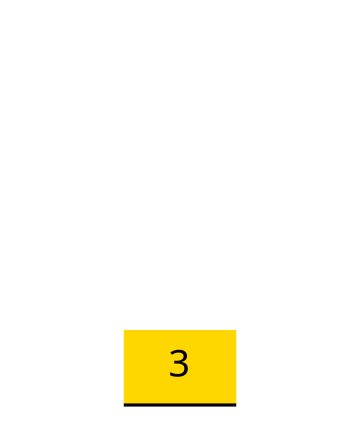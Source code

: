 digraph "STEP1"
{
  overlap = false;
  splines = true;
  ranksep = 0.5;
  graph [pad="0.2"; nodesep="0.5"];
  edge [arrowhead=vee,arrowsize=0.8];


  node [shape=box,fontname="SF Mono",fontsize=18];

  {node [shape=underline,label="3",fillcolor=gold,penwidth=1.5,style="filled",margin="0.1,0.1"] "fib_4"}
  {
    node [shape=underline,style="filled",fillcolor=lightblue,color=black];
    {node [label="2",style=invis,group=B] "fib_3"}
    {node [label="1",style=invis,group=A] "fib_2"}
    {node [label="1",style=invis,group=B] "fib_1"}
    {node [label="0",style=invis,group=A] "fib_0"}
  }

  {rank = sink; "fib_4"}
  {rank = source; "fib_0"; "fib_1"}
  {rank = same; "fib_2"; "fib_3"}

  "fib_3" -> "fib_4" [style=invis];
  "fib_2" -> "fib_4" [style=invis];
  "fib_2" -> "fib_3" [style=invis];
  "fib_1" -> "fib_3" [style=invis];
  "fib_1" -> "fib_2" [style=invis];
  "fib_0" -> "fib_2" [style=invis];
}
